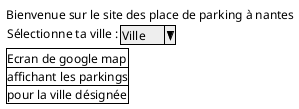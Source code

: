 @startuml
salt
{
  Bienvenue sur le site des place de parking à nantes
  { Sélectionne ta ville : | ^Ville^ }
  {#
  Ecran de google map
  affichant les parkings
  pour la ville désignée
  }
}
@enduml
